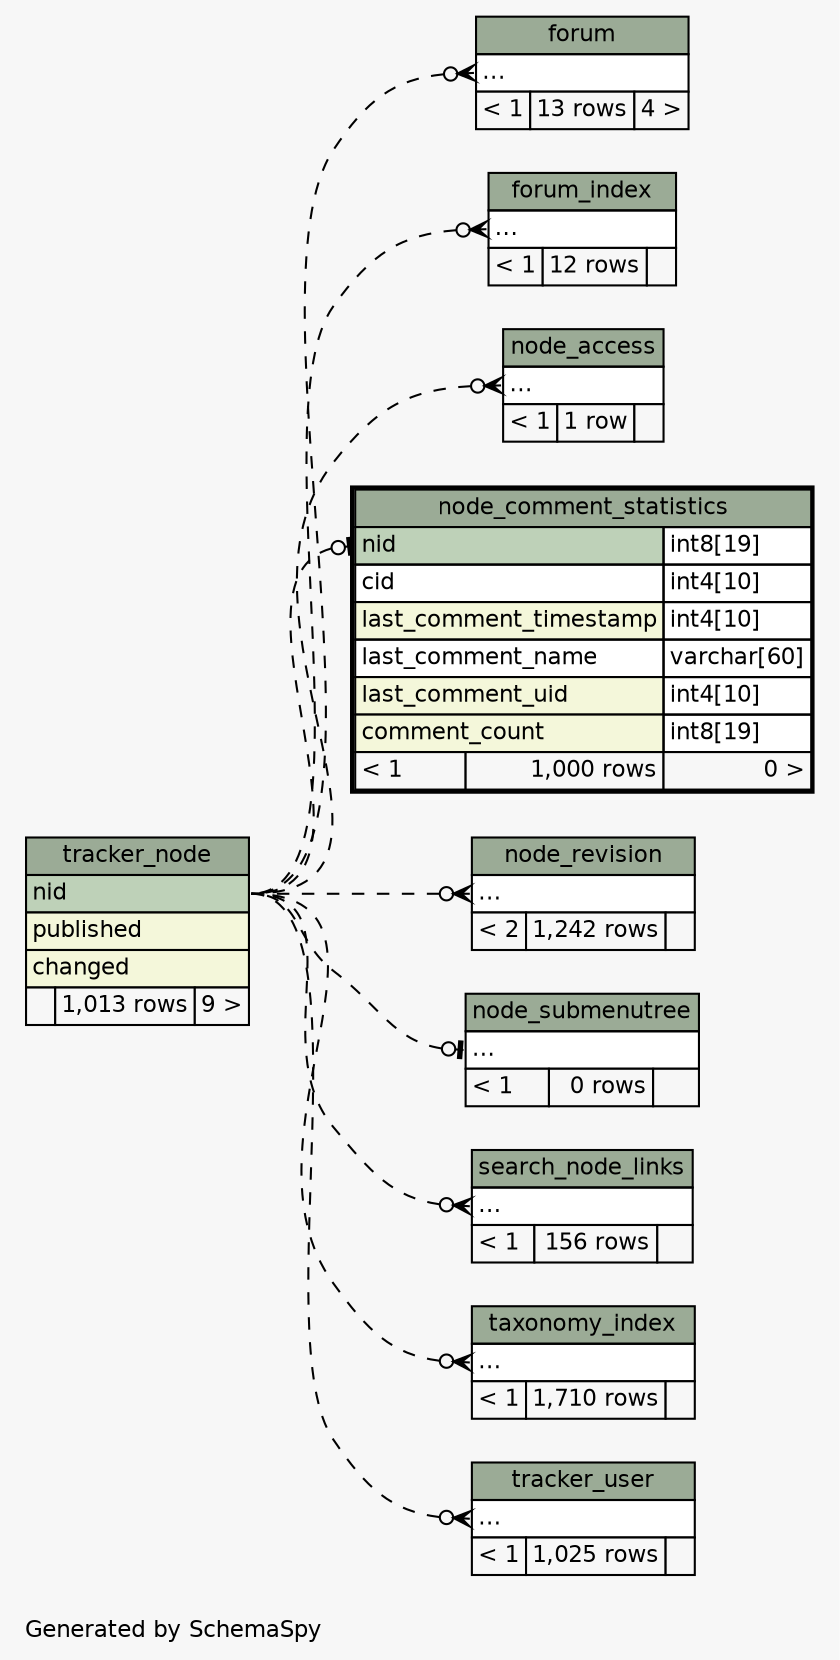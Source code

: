 // dot 2.30.1 on Mac OS X 10.8.3
// SchemaSpy rev 590
digraph "impliedTwoDegreesRelationshipsDiagram" {
  graph [
    rankdir="RL"
    bgcolor="#f7f7f7"
    label="\nGenerated by SchemaSpy"
    labeljust="l"
    nodesep="0.18"
    ranksep="0.46"
    fontname="Helvetica"
    fontsize="11"
  ];
  node [
    fontname="Helvetica"
    fontsize="11"
    shape="plaintext"
  ];
  edge [
    arrowsize="0.8"
  ];
  "forum":"elipses":w -> "tracker_node":"nid":e [arrowhead=none dir=back arrowtail=crowodot style=dashed];
  "forum_index":"elipses":w -> "tracker_node":"nid":e [arrowhead=none dir=back arrowtail=crowodot style=dashed];
  "node_access":"elipses":w -> "tracker_node":"nid":e [arrowhead=none dir=back arrowtail=crowodot style=dashed];
  "node_comment_statistics":"nid":w -> "tracker_node":"nid":e [arrowhead=none dir=back arrowtail=teeodot style=dashed];
  "node_revision":"elipses":w -> "tracker_node":"nid":e [arrowhead=none dir=back arrowtail=crowodot style=dashed];
  "node_submenutree":"elipses":w -> "tracker_node":"nid":e [arrowhead=none dir=back arrowtail=teeodot style=dashed];
  "search_node_links":"elipses":w -> "tracker_node":"nid":e [arrowhead=none dir=back arrowtail=crowodot style=dashed];
  "taxonomy_index":"elipses":w -> "tracker_node":"nid":e [arrowhead=none dir=back arrowtail=crowodot style=dashed];
  "tracker_user":"elipses":w -> "tracker_node":"nid":e [arrowhead=none dir=back arrowtail=crowodot style=dashed];
  "forum" [
    label=<
    <TABLE BORDER="0" CELLBORDER="1" CELLSPACING="0" BGCOLOR="#ffffff">
      <TR><TD COLSPAN="3" BGCOLOR="#9bab96" ALIGN="CENTER">forum</TD></TR>
      <TR><TD PORT="elipses" COLSPAN="3" ALIGN="LEFT">...</TD></TR>
      <TR><TD ALIGN="LEFT" BGCOLOR="#f7f7f7">&lt; 1</TD><TD ALIGN="RIGHT" BGCOLOR="#f7f7f7">13 rows</TD><TD ALIGN="RIGHT" BGCOLOR="#f7f7f7">4 &gt;</TD></TR>
    </TABLE>>
    URL="forum.html"
    tooltip="forum"
  ];
  "forum_index" [
    label=<
    <TABLE BORDER="0" CELLBORDER="1" CELLSPACING="0" BGCOLOR="#ffffff">
      <TR><TD COLSPAN="3" BGCOLOR="#9bab96" ALIGN="CENTER">forum_index</TD></TR>
      <TR><TD PORT="elipses" COLSPAN="3" ALIGN="LEFT">...</TD></TR>
      <TR><TD ALIGN="LEFT" BGCOLOR="#f7f7f7">&lt; 1</TD><TD ALIGN="RIGHT" BGCOLOR="#f7f7f7">12 rows</TD><TD ALIGN="RIGHT" BGCOLOR="#f7f7f7">  </TD></TR>
    </TABLE>>
    URL="forum_index.html"
    tooltip="forum_index"
  ];
  "node_access" [
    label=<
    <TABLE BORDER="0" CELLBORDER="1" CELLSPACING="0" BGCOLOR="#ffffff">
      <TR><TD COLSPAN="3" BGCOLOR="#9bab96" ALIGN="CENTER">node_access</TD></TR>
      <TR><TD PORT="elipses" COLSPAN="3" ALIGN="LEFT">...</TD></TR>
      <TR><TD ALIGN="LEFT" BGCOLOR="#f7f7f7">&lt; 1</TD><TD ALIGN="RIGHT" BGCOLOR="#f7f7f7">1 row</TD><TD ALIGN="RIGHT" BGCOLOR="#f7f7f7">  </TD></TR>
    </TABLE>>
    URL="node_access.html"
    tooltip="node_access"
  ];
  "node_comment_statistics" [
    label=<
    <TABLE BORDER="2" CELLBORDER="1" CELLSPACING="0" BGCOLOR="#ffffff">
      <TR><TD COLSPAN="3" BGCOLOR="#9bab96" ALIGN="CENTER">node_comment_statistics</TD></TR>
      <TR><TD PORT="nid" COLSPAN="2" BGCOLOR="#bed1b8" ALIGN="LEFT">nid</TD><TD PORT="nid.type" ALIGN="LEFT">int8[19]</TD></TR>
      <TR><TD PORT="cid" COLSPAN="2" ALIGN="LEFT">cid</TD><TD PORT="cid.type" ALIGN="LEFT">int4[10]</TD></TR>
      <TR><TD PORT="last_comment_timestamp" COLSPAN="2" BGCOLOR="#f4f7da" ALIGN="LEFT">last_comment_timestamp</TD><TD PORT="last_comment_timestamp.type" ALIGN="LEFT">int4[10]</TD></TR>
      <TR><TD PORT="last_comment_name" COLSPAN="2" ALIGN="LEFT">last_comment_name</TD><TD PORT="last_comment_name.type" ALIGN="LEFT">varchar[60]</TD></TR>
      <TR><TD PORT="last_comment_uid" COLSPAN="2" BGCOLOR="#f4f7da" ALIGN="LEFT">last_comment_uid</TD><TD PORT="last_comment_uid.type" ALIGN="LEFT">int4[10]</TD></TR>
      <TR><TD PORT="comment_count" COLSPAN="2" BGCOLOR="#f4f7da" ALIGN="LEFT">comment_count</TD><TD PORT="comment_count.type" ALIGN="LEFT">int8[19]</TD></TR>
      <TR><TD ALIGN="LEFT" BGCOLOR="#f7f7f7">&lt; 1</TD><TD ALIGN="RIGHT" BGCOLOR="#f7f7f7">1,000 rows</TD><TD ALIGN="RIGHT" BGCOLOR="#f7f7f7">0 &gt;</TD></TR>
    </TABLE>>
    URL="node_comment_statistics.html"
    tooltip="node_comment_statistics"
  ];
  "node_revision" [
    label=<
    <TABLE BORDER="0" CELLBORDER="1" CELLSPACING="0" BGCOLOR="#ffffff">
      <TR><TD COLSPAN="3" BGCOLOR="#9bab96" ALIGN="CENTER">node_revision</TD></TR>
      <TR><TD PORT="elipses" COLSPAN="3" ALIGN="LEFT">...</TD></TR>
      <TR><TD ALIGN="LEFT" BGCOLOR="#f7f7f7">&lt; 2</TD><TD ALIGN="RIGHT" BGCOLOR="#f7f7f7">1,242 rows</TD><TD ALIGN="RIGHT" BGCOLOR="#f7f7f7">  </TD></TR>
    </TABLE>>
    URL="node_revision.html"
    tooltip="node_revision"
  ];
  "node_submenutree" [
    label=<
    <TABLE BORDER="0" CELLBORDER="1" CELLSPACING="0" BGCOLOR="#ffffff">
      <TR><TD COLSPAN="3" BGCOLOR="#9bab96" ALIGN="CENTER">node_submenutree</TD></TR>
      <TR><TD PORT="elipses" COLSPAN="3" ALIGN="LEFT">...</TD></TR>
      <TR><TD ALIGN="LEFT" BGCOLOR="#f7f7f7">&lt; 1</TD><TD ALIGN="RIGHT" BGCOLOR="#f7f7f7">0 rows</TD><TD ALIGN="RIGHT" BGCOLOR="#f7f7f7">  </TD></TR>
    </TABLE>>
    URL="node_submenutree.html"
    tooltip="node_submenutree"
  ];
  "search_node_links" [
    label=<
    <TABLE BORDER="0" CELLBORDER="1" CELLSPACING="0" BGCOLOR="#ffffff">
      <TR><TD COLSPAN="3" BGCOLOR="#9bab96" ALIGN="CENTER">search_node_links</TD></TR>
      <TR><TD PORT="elipses" COLSPAN="3" ALIGN="LEFT">...</TD></TR>
      <TR><TD ALIGN="LEFT" BGCOLOR="#f7f7f7">&lt; 1</TD><TD ALIGN="RIGHT" BGCOLOR="#f7f7f7">156 rows</TD><TD ALIGN="RIGHT" BGCOLOR="#f7f7f7">  </TD></TR>
    </TABLE>>
    URL="search_node_links.html"
    tooltip="search_node_links"
  ];
  "taxonomy_index" [
    label=<
    <TABLE BORDER="0" CELLBORDER="1" CELLSPACING="0" BGCOLOR="#ffffff">
      <TR><TD COLSPAN="3" BGCOLOR="#9bab96" ALIGN="CENTER">taxonomy_index</TD></TR>
      <TR><TD PORT="elipses" COLSPAN="3" ALIGN="LEFT">...</TD></TR>
      <TR><TD ALIGN="LEFT" BGCOLOR="#f7f7f7">&lt; 1</TD><TD ALIGN="RIGHT" BGCOLOR="#f7f7f7">1,710 rows</TD><TD ALIGN="RIGHT" BGCOLOR="#f7f7f7">  </TD></TR>
    </TABLE>>
    URL="taxonomy_index.html"
    tooltip="taxonomy_index"
  ];
  "tracker_node" [
    label=<
    <TABLE BORDER="0" CELLBORDER="1" CELLSPACING="0" BGCOLOR="#ffffff">
      <TR><TD COLSPAN="3" BGCOLOR="#9bab96" ALIGN="CENTER">tracker_node</TD></TR>
      <TR><TD PORT="nid" COLSPAN="3" BGCOLOR="#bed1b8" ALIGN="LEFT">nid</TD></TR>
      <TR><TD PORT="published" COLSPAN="3" BGCOLOR="#f4f7da" ALIGN="LEFT">published</TD></TR>
      <TR><TD PORT="changed" COLSPAN="3" BGCOLOR="#f4f7da" ALIGN="LEFT">changed</TD></TR>
      <TR><TD ALIGN="LEFT" BGCOLOR="#f7f7f7">  </TD><TD ALIGN="RIGHT" BGCOLOR="#f7f7f7">1,013 rows</TD><TD ALIGN="RIGHT" BGCOLOR="#f7f7f7">9 &gt;</TD></TR>
    </TABLE>>
    URL="tracker_node.html"
    tooltip="tracker_node"
  ];
  "tracker_user" [
    label=<
    <TABLE BORDER="0" CELLBORDER="1" CELLSPACING="0" BGCOLOR="#ffffff">
      <TR><TD COLSPAN="3" BGCOLOR="#9bab96" ALIGN="CENTER">tracker_user</TD></TR>
      <TR><TD PORT="elipses" COLSPAN="3" ALIGN="LEFT">...</TD></TR>
      <TR><TD ALIGN="LEFT" BGCOLOR="#f7f7f7">&lt; 1</TD><TD ALIGN="RIGHT" BGCOLOR="#f7f7f7">1,025 rows</TD><TD ALIGN="RIGHT" BGCOLOR="#f7f7f7">  </TD></TR>
    </TABLE>>
    URL="tracker_user.html"
    tooltip="tracker_user"
  ];
}
